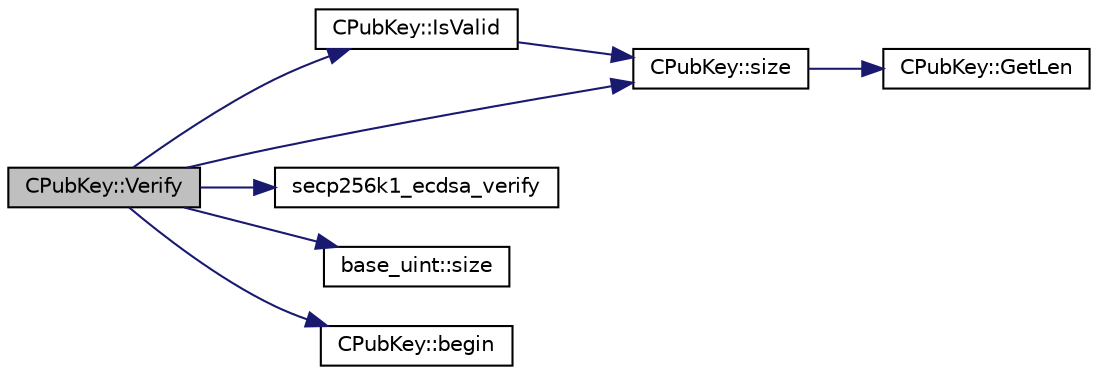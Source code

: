 digraph "CPubKey::Verify"
{
  edge [fontname="Helvetica",fontsize="10",labelfontname="Helvetica",labelfontsize="10"];
  node [fontname="Helvetica",fontsize="10",shape=record];
  rankdir="LR";
  Node1570 [label="CPubKey::Verify",height=0.2,width=0.4,color="black", fillcolor="grey75", style="filled", fontcolor="black"];
  Node1570 -> Node1571 [color="midnightblue",fontsize="10",style="solid",fontname="Helvetica"];
  Node1571 [label="CPubKey::IsValid",height=0.2,width=0.4,color="black", fillcolor="white", style="filled",URL="$class_c_pub_key.html#a4fa94293cf8577fd039b9a133f6c7f30"];
  Node1571 -> Node1572 [color="midnightblue",fontsize="10",style="solid",fontname="Helvetica"];
  Node1572 [label="CPubKey::size",height=0.2,width=0.4,color="black", fillcolor="white", style="filled",URL="$class_c_pub_key.html#a6bb28fcf0a5f799c69f5b7269363b309",tooltip="Simple read-only vector-like interface to the pubkey data. "];
  Node1572 -> Node1573 [color="midnightblue",fontsize="10",style="solid",fontname="Helvetica"];
  Node1573 [label="CPubKey::GetLen",height=0.2,width=0.4,color="black", fillcolor="white", style="filled",URL="$class_c_pub_key.html#a7dc71b3f037c84268dc22de97d7b65fb",tooltip="Compute the length of a pubkey with a given first byte. "];
  Node1570 -> Node1574 [color="midnightblue",fontsize="10",style="solid",fontname="Helvetica"];
  Node1574 [label="secp256k1_ecdsa_verify",height=0.2,width=0.4,color="black", fillcolor="white", style="filled",URL="$secp256k1_8h.html#a036c40da27ed92a1054da4226660127a",tooltip="Verify an ECDSA signature. "];
  Node1570 -> Node1575 [color="midnightblue",fontsize="10",style="solid",fontname="Helvetica"];
  Node1575 [label="base_uint::size",height=0.2,width=0.4,color="black", fillcolor="white", style="filled",URL="$classbase__uint.html#a1f49b034e686269601ea89b0319b8004"];
  Node1570 -> Node1576 [color="midnightblue",fontsize="10",style="solid",fontname="Helvetica"];
  Node1576 [label="CPubKey::begin",height=0.2,width=0.4,color="black", fillcolor="white", style="filled",URL="$class_c_pub_key.html#a859ab9909d68092d6d4fc739237ab358"];
  Node1570 -> Node1572 [color="midnightblue",fontsize="10",style="solid",fontname="Helvetica"];
}

